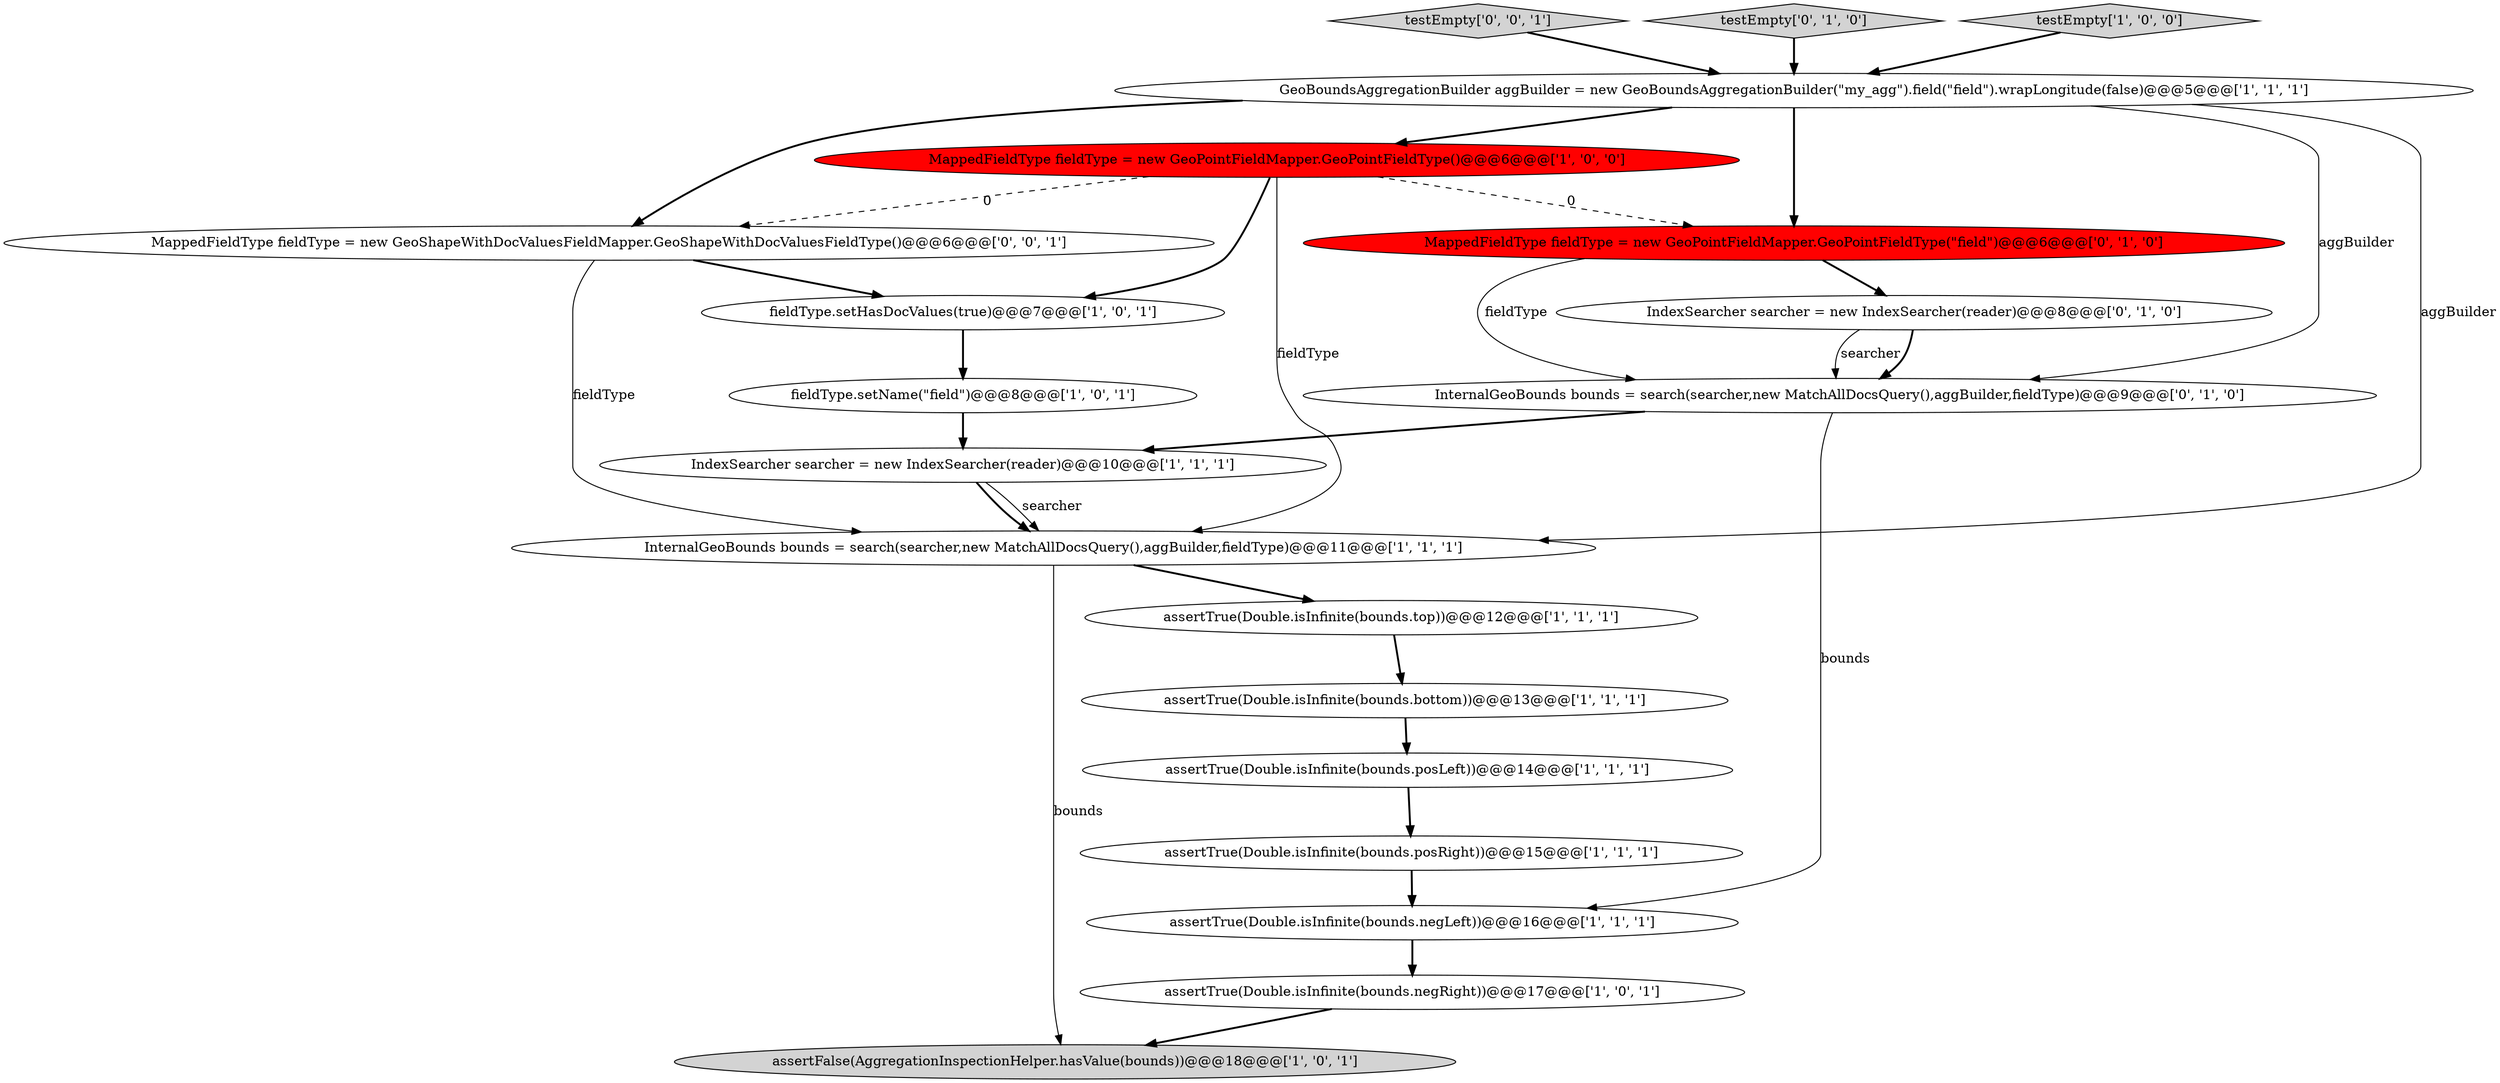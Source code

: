 digraph {
7 [style = filled, label = "GeoBoundsAggregationBuilder aggBuilder = new GeoBoundsAggregationBuilder(\"my_agg\").field(\"field\").wrapLongitude(false)@@@5@@@['1', '1', '1']", fillcolor = white, shape = ellipse image = "AAA0AAABBB1BBB"];
2 [style = filled, label = "assertTrue(Double.isInfinite(bounds.bottom))@@@13@@@['1', '1', '1']", fillcolor = white, shape = ellipse image = "AAA0AAABBB1BBB"];
8 [style = filled, label = "assertFalse(AggregationInspectionHelper.hasValue(bounds))@@@18@@@['1', '0', '1']", fillcolor = lightgray, shape = ellipse image = "AAA0AAABBB1BBB"];
4 [style = filled, label = "assertTrue(Double.isInfinite(bounds.negRight))@@@17@@@['1', '0', '1']", fillcolor = white, shape = ellipse image = "AAA0AAABBB1BBB"];
3 [style = filled, label = "IndexSearcher searcher = new IndexSearcher(reader)@@@10@@@['1', '1', '1']", fillcolor = white, shape = ellipse image = "AAA0AAABBB1BBB"];
11 [style = filled, label = "fieldType.setName(\"field\")@@@8@@@['1', '0', '1']", fillcolor = white, shape = ellipse image = "AAA0AAABBB1BBB"];
18 [style = filled, label = "testEmpty['0', '0', '1']", fillcolor = lightgray, shape = diamond image = "AAA0AAABBB3BBB"];
14 [style = filled, label = "testEmpty['0', '1', '0']", fillcolor = lightgray, shape = diamond image = "AAA0AAABBB2BBB"];
1 [style = filled, label = "assertTrue(Double.isInfinite(bounds.negLeft))@@@16@@@['1', '1', '1']", fillcolor = white, shape = ellipse image = "AAA0AAABBB1BBB"];
5 [style = filled, label = "MappedFieldType fieldType = new GeoPointFieldMapper.GeoPointFieldType()@@@6@@@['1', '0', '0']", fillcolor = red, shape = ellipse image = "AAA1AAABBB1BBB"];
12 [style = filled, label = "fieldType.setHasDocValues(true)@@@7@@@['1', '0', '1']", fillcolor = white, shape = ellipse image = "AAA0AAABBB1BBB"];
10 [style = filled, label = "assertTrue(Double.isInfinite(bounds.posRight))@@@15@@@['1', '1', '1']", fillcolor = white, shape = ellipse image = "AAA0AAABBB1BBB"];
15 [style = filled, label = "IndexSearcher searcher = new IndexSearcher(reader)@@@8@@@['0', '1', '0']", fillcolor = white, shape = ellipse image = "AAA0AAABBB2BBB"];
0 [style = filled, label = "testEmpty['1', '0', '0']", fillcolor = lightgray, shape = diamond image = "AAA0AAABBB1BBB"];
19 [style = filled, label = "MappedFieldType fieldType = new GeoShapeWithDocValuesFieldMapper.GeoShapeWithDocValuesFieldType()@@@6@@@['0', '0', '1']", fillcolor = white, shape = ellipse image = "AAA0AAABBB3BBB"];
13 [style = filled, label = "assertTrue(Double.isInfinite(bounds.top))@@@12@@@['1', '1', '1']", fillcolor = white, shape = ellipse image = "AAA0AAABBB1BBB"];
9 [style = filled, label = "assertTrue(Double.isInfinite(bounds.posLeft))@@@14@@@['1', '1', '1']", fillcolor = white, shape = ellipse image = "AAA0AAABBB1BBB"];
16 [style = filled, label = "MappedFieldType fieldType = new GeoPointFieldMapper.GeoPointFieldType(\"field\")@@@6@@@['0', '1', '0']", fillcolor = red, shape = ellipse image = "AAA1AAABBB2BBB"];
17 [style = filled, label = "InternalGeoBounds bounds = search(searcher,new MatchAllDocsQuery(),aggBuilder,fieldType)@@@9@@@['0', '1', '0']", fillcolor = white, shape = ellipse image = "AAA0AAABBB2BBB"];
6 [style = filled, label = "InternalGeoBounds bounds = search(searcher,new MatchAllDocsQuery(),aggBuilder,fieldType)@@@11@@@['1', '1', '1']", fillcolor = white, shape = ellipse image = "AAA0AAABBB1BBB"];
15->17 [style = solid, label="searcher"];
16->15 [style = bold, label=""];
1->4 [style = bold, label=""];
19->12 [style = bold, label=""];
12->11 [style = bold, label=""];
16->17 [style = solid, label="fieldType"];
3->6 [style = bold, label=""];
19->6 [style = solid, label="fieldType"];
2->9 [style = bold, label=""];
9->10 [style = bold, label=""];
7->17 [style = solid, label="aggBuilder"];
5->6 [style = solid, label="fieldType"];
3->6 [style = solid, label="searcher"];
14->7 [style = bold, label=""];
0->7 [style = bold, label=""];
7->6 [style = solid, label="aggBuilder"];
5->16 [style = dashed, label="0"];
15->17 [style = bold, label=""];
7->5 [style = bold, label=""];
5->12 [style = bold, label=""];
11->3 [style = bold, label=""];
6->13 [style = bold, label=""];
7->16 [style = bold, label=""];
17->3 [style = bold, label=""];
4->8 [style = bold, label=""];
18->7 [style = bold, label=""];
6->8 [style = solid, label="bounds"];
10->1 [style = bold, label=""];
17->1 [style = solid, label="bounds"];
5->19 [style = dashed, label="0"];
7->19 [style = bold, label=""];
13->2 [style = bold, label=""];
}
